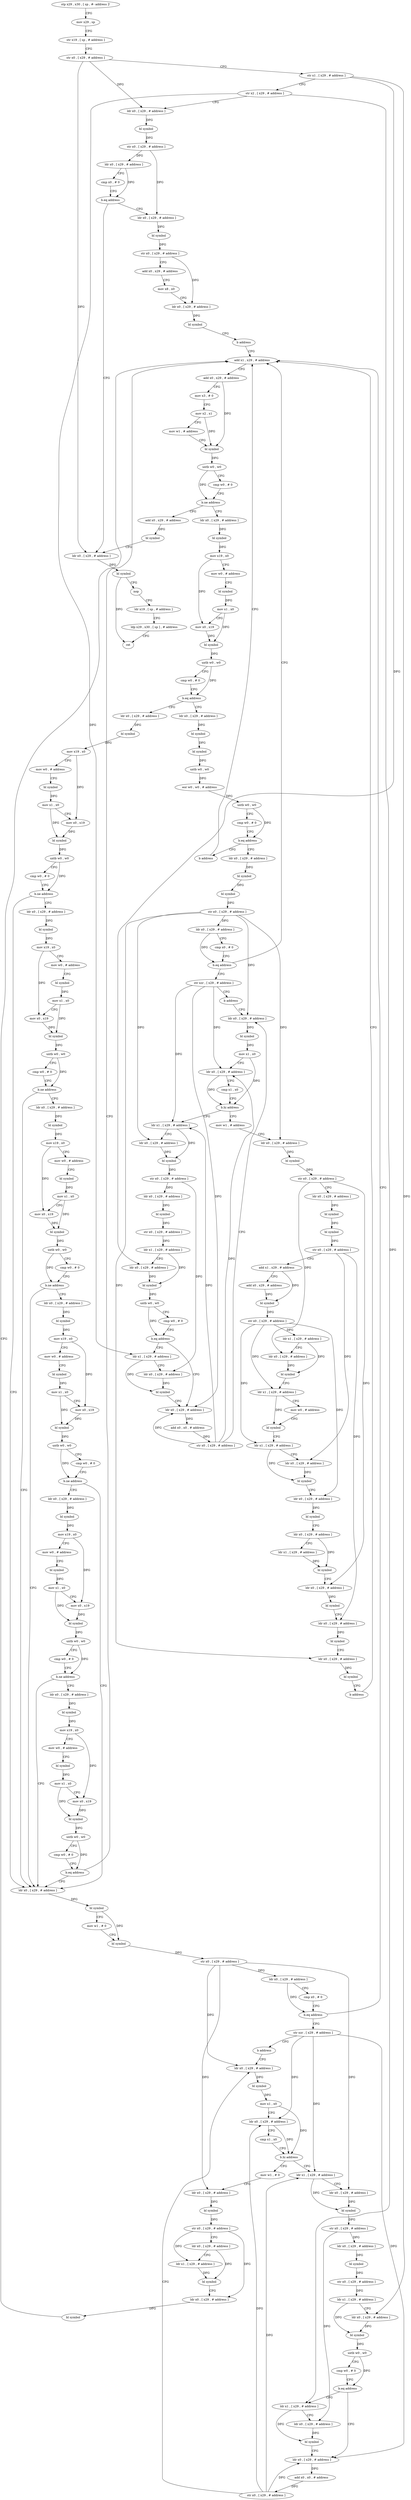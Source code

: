 digraph "func" {
"102260" [label = "stp x29 , x30 , [ sp , #- address ]!" ]
"102264" [label = "mov x29 , sp" ]
"102268" [label = "str x19 , [ sp , # address ]" ]
"102272" [label = "str x0 , [ x29 , # address ]" ]
"102276" [label = "str x1 , [ x29 , # address ]" ]
"102280" [label = "str x2 , [ x29 , # address ]" ]
"102284" [label = "ldr x0 , [ x29 , # address ]" ]
"102288" [label = "bl symbol" ]
"102292" [label = "str x0 , [ x29 , # address ]" ]
"102296" [label = "ldr x0 , [ x29 , # address ]" ]
"102300" [label = "cmp x0 , # 0" ]
"102304" [label = "b.eq address" ]
"103172" [label = "ldr x0 , [ x29 , # address ]" ]
"102308" [label = "ldr x0 , [ x29 , # address ]" ]
"103176" [label = "bl symbol" ]
"103180" [label = "nop" ]
"103184" [label = "ldr x19 , [ sp , # address ]" ]
"103188" [label = "ldp x29 , x30 , [ sp ] , # address" ]
"103192" [label = "ret" ]
"102312" [label = "bl symbol" ]
"102316" [label = "str x0 , [ x29 , # address ]" ]
"102320" [label = "add x0 , x29 , # address" ]
"102324" [label = "mov x8 , x0" ]
"102328" [label = "ldr x0 , [ x29 , # address ]" ]
"102332" [label = "bl symbol" ]
"102336" [label = "b address" ]
"103128" [label = "add x1 , x29 , # address" ]
"103132" [label = "add x0 , x29 , # address" ]
"103136" [label = "mov x3 , # 0" ]
"103140" [label = "mov x2 , x1" ]
"103144" [label = "mov w1 , # address" ]
"103148" [label = "bl symbol" ]
"103152" [label = "uxtb w0 , w0" ]
"103156" [label = "cmp w0 , # 0" ]
"103160" [label = "b.ne address" ]
"102340" [label = "ldr x0 , [ x29 , # address ]" ]
"103164" [label = "add x0 , x29 , # address" ]
"102344" [label = "bl symbol" ]
"102348" [label = "mov x19 , x0" ]
"102352" [label = "mov w0 , # address" ]
"102356" [label = "bl symbol" ]
"102360" [label = "mov x1 , x0" ]
"102364" [label = "mov x0 , x19" ]
"102368" [label = "bl symbol" ]
"102372" [label = "uxtb w0 , w0" ]
"102376" [label = "cmp w0 , # 0" ]
"102380" [label = "b.eq address" ]
"102688" [label = "ldr x0 , [ x29 , # address ]" ]
"102384" [label = "ldr x0 , [ x29 , # address ]" ]
"103168" [label = "bl symbol" ]
"102692" [label = "bl symbol" ]
"102696" [label = "mov x19 , x0" ]
"102700" [label = "mov w0 , # address" ]
"102704" [label = "bl symbol" ]
"102708" [label = "mov x1 , x0" ]
"102712" [label = "mov x0 , x19" ]
"102716" [label = "bl symbol" ]
"102720" [label = "uxtb w0 , w0" ]
"102724" [label = "cmp w0 , # 0" ]
"102728" [label = "b.ne address" ]
"102952" [label = "ldr x0 , [ x29 , # address ]" ]
"102732" [label = "ldr x0 , [ x29 , # address ]" ]
"102388" [label = "bl symbol" ]
"102392" [label = "bl symbol" ]
"102396" [label = "uxtb w0 , w0" ]
"102400" [label = "eor w0 , w0 , # address" ]
"102404" [label = "uxtb w0 , w0" ]
"102408" [label = "cmp w0 , # 0" ]
"102412" [label = "b.eq address" ]
"102420" [label = "ldr x0 , [ x29 , # address ]" ]
"102416" [label = "b address" ]
"102956" [label = "bl symbol" ]
"102960" [label = "mov w1 , # 0" ]
"102964" [label = "bl symbol" ]
"102968" [label = "str x0 , [ x29 , # address ]" ]
"102972" [label = "ldr x0 , [ x29 , # address ]" ]
"102976" [label = "cmp x0 , # 0" ]
"102980" [label = "b.eq address" ]
"102984" [label = "str xzr , [ x29 , # address ]" ]
"102736" [label = "bl symbol" ]
"102740" [label = "mov x19 , x0" ]
"102744" [label = "mov w0 , # address" ]
"102748" [label = "bl symbol" ]
"102752" [label = "mov x1 , x0" ]
"102756" [label = "mov x0 , x19" ]
"102760" [label = "bl symbol" ]
"102764" [label = "uxtb w0 , w0" ]
"102768" [label = "cmp w0 , # 0" ]
"102772" [label = "b.ne address" ]
"102776" [label = "ldr x0 , [ x29 , # address ]" ]
"102424" [label = "bl symbol" ]
"102428" [label = "bl symbol" ]
"102432" [label = "str x0 , [ x29 , # address ]" ]
"102436" [label = "ldr x0 , [ x29 , # address ]" ]
"102440" [label = "cmp x0 , # 0" ]
"102444" [label = "b.eq address" ]
"102448" [label = "str xzr , [ x29 , # address ]" ]
"102988" [label = "b address" ]
"103068" [label = "ldr x0 , [ x29 , # address ]" ]
"102780" [label = "bl symbol" ]
"102784" [label = "mov x19 , x0" ]
"102788" [label = "mov w0 , # address" ]
"102792" [label = "bl symbol" ]
"102796" [label = "mov x1 , x0" ]
"102800" [label = "mov x0 , x19" ]
"102804" [label = "bl symbol" ]
"102808" [label = "uxtb w0 , w0" ]
"102812" [label = "cmp w0 , # 0" ]
"102816" [label = "b.ne address" ]
"102820" [label = "ldr x0 , [ x29 , # address ]" ]
"102452" [label = "b address" ]
"102532" [label = "ldr x0 , [ x29 , # address ]" ]
"103072" [label = "bl symbol" ]
"103076" [label = "mov x1 , x0" ]
"103080" [label = "ldr x0 , [ x29 , # address ]" ]
"103084" [label = "cmp x1 , x0" ]
"103088" [label = "b.hi address" ]
"102992" [label = "ldr x1 , [ x29 , # address ]" ]
"103092" [label = "mov w1 , # 0" ]
"102824" [label = "bl symbol" ]
"102828" [label = "mov x19 , x0" ]
"102832" [label = "mov w0 , # address" ]
"102836" [label = "bl symbol" ]
"102840" [label = "mov x1 , x0" ]
"102844" [label = "mov x0 , x19" ]
"102848" [label = "bl symbol" ]
"102852" [label = "uxtb w0 , w0" ]
"102856" [label = "cmp w0 , # 0" ]
"102860" [label = "b.ne address" ]
"102864" [label = "ldr x0 , [ x29 , # address ]" ]
"102536" [label = "bl symbol" ]
"102540" [label = "mov x1 , x0" ]
"102544" [label = "ldr x0 , [ x29 , # address ]" ]
"102548" [label = "cmp x1 , x0" ]
"102552" [label = "b.hi address" ]
"102456" [label = "ldr x1 , [ x29 , # address ]" ]
"102556" [label = "mov w1 , # address" ]
"102996" [label = "ldr x0 , [ x29 , # address ]" ]
"103000" [label = "bl symbol" ]
"103004" [label = "str x0 , [ x29 , # address ]" ]
"103008" [label = "ldr x0 , [ x29 , # address ]" ]
"103012" [label = "bl symbol" ]
"103016" [label = "str x0 , [ x29 , # address ]" ]
"103020" [label = "ldr x1 , [ x29 , # address ]" ]
"103024" [label = "ldr x0 , [ x29 , # address ]" ]
"103028" [label = "bl symbol" ]
"103032" [label = "uxtb w0 , w0" ]
"103036" [label = "cmp w0 , # 0" ]
"103040" [label = "b.eq address" ]
"103056" [label = "ldr x0 , [ x29 , # address ]" ]
"103044" [label = "ldr x1 , [ x29 , # address ]" ]
"103096" [label = "ldr x0 , [ x29 , # address ]" ]
"103100" [label = "bl symbol" ]
"103104" [label = "str x0 , [ x29 , # address ]" ]
"103108" [label = "ldr x0 , [ x29 , # address ]" ]
"103112" [label = "ldr x1 , [ x29 , # address ]" ]
"103116" [label = "bl symbol" ]
"103120" [label = "ldr x0 , [ x29 , # address ]" ]
"103124" [label = "bl symbol" ]
"102868" [label = "bl symbol" ]
"102872" [label = "mov x19 , x0" ]
"102876" [label = "mov w0 , # address" ]
"102880" [label = "bl symbol" ]
"102884" [label = "mov x1 , x0" ]
"102888" [label = "mov x0 , x19" ]
"102892" [label = "bl symbol" ]
"102896" [label = "uxtb w0 , w0" ]
"102900" [label = "cmp w0 , # 0" ]
"102904" [label = "b.ne address" ]
"102908" [label = "ldr x0 , [ x29 , # address ]" ]
"102460" [label = "ldr x0 , [ x29 , # address ]" ]
"102464" [label = "bl symbol" ]
"102468" [label = "str x0 , [ x29 , # address ]" ]
"102472" [label = "ldr x0 , [ x29 , # address ]" ]
"102476" [label = "bl symbol" ]
"102480" [label = "str x0 , [ x29 , # address ]" ]
"102484" [label = "ldr x1 , [ x29 , # address ]" ]
"102488" [label = "ldr x0 , [ x29 , # address ]" ]
"102492" [label = "bl symbol" ]
"102496" [label = "uxtb w0 , w0" ]
"102500" [label = "cmp w0 , # 0" ]
"102504" [label = "b.eq address" ]
"102520" [label = "ldr x0 , [ x29 , # address ]" ]
"102508" [label = "ldr x1 , [ x29 , # address ]" ]
"102560" [label = "ldr x0 , [ x29 , # address ]" ]
"102564" [label = "bl symbol" ]
"102568" [label = "str x0 , [ x29 , # address ]" ]
"102572" [label = "ldr x0 , [ x29 , # address ]" ]
"102576" [label = "bl symbol" ]
"102580" [label = "bl symbol" ]
"102584" [label = "str x0 , [ x29 , # address ]" ]
"102588" [label = "add x1 , x29 , # address" ]
"102592" [label = "add x0 , x29 , # address" ]
"102596" [label = "bl symbol" ]
"102600" [label = "str x0 , [ x29 , # address ]" ]
"102604" [label = "ldr x1 , [ x29 , # address ]" ]
"102608" [label = "ldr x0 , [ x29 , # address ]" ]
"102612" [label = "bl symbol" ]
"102616" [label = "ldr x1 , [ x29 , # address ]" ]
"102620" [label = "mov w0 , # address" ]
"102624" [label = "bl symbol" ]
"102628" [label = "ldr x1 , [ x29 , # address ]" ]
"102632" [label = "ldr x0 , [ x29 , # address ]" ]
"102636" [label = "bl symbol" ]
"102640" [label = "ldr x0 , [ x29 , # address ]" ]
"102644" [label = "bl symbol" ]
"102648" [label = "ldr x0 , [ x29 , # address ]" ]
"102652" [label = "ldr x1 , [ x29 , # address ]" ]
"102656" [label = "bl symbol" ]
"102660" [label = "ldr x0 , [ x29 , # address ]" ]
"102664" [label = "bl symbol" ]
"102668" [label = "ldr x0 , [ x29 , # address ]" ]
"102672" [label = "bl symbol" ]
"102676" [label = "ldr x0 , [ x29 , # address ]" ]
"102680" [label = "bl symbol" ]
"102684" [label = "b address" ]
"103060" [label = "add x0 , x0 , # address" ]
"103064" [label = "str x0 , [ x29 , # address ]" ]
"103048" [label = "ldr x0 , [ x29 , # address ]" ]
"103052" [label = "bl symbol" ]
"102912" [label = "bl symbol" ]
"102916" [label = "mov x19 , x0" ]
"102920" [label = "mov w0 , # address" ]
"102924" [label = "bl symbol" ]
"102928" [label = "mov x1 , x0" ]
"102932" [label = "mov x0 , x19" ]
"102936" [label = "bl symbol" ]
"102940" [label = "uxtb w0 , w0" ]
"102944" [label = "cmp w0 , # 0" ]
"102948" [label = "b.eq address" ]
"102524" [label = "add x0 , x0 , # address" ]
"102528" [label = "str x0 , [ x29 , # address ]" ]
"102512" [label = "ldr x0 , [ x29 , # address ]" ]
"102516" [label = "bl symbol" ]
"102260" -> "102264" [ label = "CFG" ]
"102264" -> "102268" [ label = "CFG" ]
"102268" -> "102272" [ label = "CFG" ]
"102272" -> "102276" [ label = "CFG" ]
"102272" -> "102284" [ label = "DFG" ]
"102272" -> "103172" [ label = "DFG" ]
"102276" -> "102280" [ label = "CFG" ]
"102276" -> "103024" [ label = "DFG" ]
"102276" -> "102488" [ label = "DFG" ]
"102280" -> "102284" [ label = "CFG" ]
"102280" -> "103044" [ label = "DFG" ]
"102280" -> "102508" [ label = "DFG" ]
"102284" -> "102288" [ label = "DFG" ]
"102288" -> "102292" [ label = "DFG" ]
"102292" -> "102296" [ label = "DFG" ]
"102292" -> "102308" [ label = "DFG" ]
"102296" -> "102300" [ label = "CFG" ]
"102296" -> "102304" [ label = "DFG" ]
"102300" -> "102304" [ label = "CFG" ]
"102304" -> "103172" [ label = "CFG" ]
"102304" -> "102308" [ label = "CFG" ]
"103172" -> "103176" [ label = "DFG" ]
"102308" -> "102312" [ label = "DFG" ]
"103176" -> "103180" [ label = "CFG" ]
"103176" -> "103192" [ label = "DFG" ]
"103180" -> "103184" [ label = "CFG" ]
"103184" -> "103188" [ label = "CFG" ]
"103188" -> "103192" [ label = "CFG" ]
"102312" -> "102316" [ label = "DFG" ]
"102316" -> "102320" [ label = "CFG" ]
"102316" -> "102328" [ label = "DFG" ]
"102320" -> "102324" [ label = "CFG" ]
"102324" -> "102328" [ label = "CFG" ]
"102328" -> "102332" [ label = "DFG" ]
"102332" -> "102336" [ label = "CFG" ]
"102336" -> "103128" [ label = "CFG" ]
"103128" -> "103132" [ label = "CFG" ]
"103132" -> "103136" [ label = "CFG" ]
"103132" -> "103148" [ label = "DFG" ]
"103136" -> "103140" [ label = "CFG" ]
"103140" -> "103144" [ label = "CFG" ]
"103140" -> "103148" [ label = "DFG" ]
"103144" -> "103148" [ label = "CFG" ]
"103148" -> "103152" [ label = "DFG" ]
"103152" -> "103156" [ label = "CFG" ]
"103152" -> "103160" [ label = "DFG" ]
"103156" -> "103160" [ label = "CFG" ]
"103160" -> "102340" [ label = "CFG" ]
"103160" -> "103164" [ label = "CFG" ]
"102340" -> "102344" [ label = "DFG" ]
"103164" -> "103168" [ label = "DFG" ]
"102344" -> "102348" [ label = "DFG" ]
"102348" -> "102352" [ label = "CFG" ]
"102348" -> "102364" [ label = "DFG" ]
"102352" -> "102356" [ label = "CFG" ]
"102356" -> "102360" [ label = "DFG" ]
"102360" -> "102364" [ label = "CFG" ]
"102360" -> "102368" [ label = "DFG" ]
"102364" -> "102368" [ label = "DFG" ]
"102368" -> "102372" [ label = "DFG" ]
"102372" -> "102376" [ label = "CFG" ]
"102372" -> "102380" [ label = "DFG" ]
"102376" -> "102380" [ label = "CFG" ]
"102380" -> "102688" [ label = "CFG" ]
"102380" -> "102384" [ label = "CFG" ]
"102688" -> "102692" [ label = "DFG" ]
"102384" -> "102388" [ label = "DFG" ]
"103168" -> "103172" [ label = "CFG" ]
"102692" -> "102696" [ label = "DFG" ]
"102696" -> "102700" [ label = "CFG" ]
"102696" -> "102712" [ label = "DFG" ]
"102700" -> "102704" [ label = "CFG" ]
"102704" -> "102708" [ label = "DFG" ]
"102708" -> "102712" [ label = "CFG" ]
"102708" -> "102716" [ label = "DFG" ]
"102712" -> "102716" [ label = "DFG" ]
"102716" -> "102720" [ label = "DFG" ]
"102720" -> "102724" [ label = "CFG" ]
"102720" -> "102728" [ label = "DFG" ]
"102724" -> "102728" [ label = "CFG" ]
"102728" -> "102952" [ label = "CFG" ]
"102728" -> "102732" [ label = "CFG" ]
"102952" -> "102956" [ label = "DFG" ]
"102732" -> "102736" [ label = "DFG" ]
"102388" -> "102392" [ label = "DFG" ]
"102392" -> "102396" [ label = "DFG" ]
"102396" -> "102400" [ label = "DFG" ]
"102400" -> "102404" [ label = "DFG" ]
"102404" -> "102408" [ label = "CFG" ]
"102404" -> "102412" [ label = "DFG" ]
"102408" -> "102412" [ label = "CFG" ]
"102412" -> "102420" [ label = "CFG" ]
"102412" -> "102416" [ label = "CFG" ]
"102420" -> "102424" [ label = "DFG" ]
"102416" -> "103128" [ label = "CFG" ]
"102956" -> "102960" [ label = "CFG" ]
"102956" -> "102964" [ label = "DFG" ]
"102960" -> "102964" [ label = "CFG" ]
"102964" -> "102968" [ label = "DFG" ]
"102968" -> "102972" [ label = "DFG" ]
"102968" -> "103068" [ label = "DFG" ]
"102968" -> "102996" [ label = "DFG" ]
"102968" -> "103096" [ label = "DFG" ]
"102972" -> "102976" [ label = "CFG" ]
"102972" -> "102980" [ label = "DFG" ]
"102976" -> "102980" [ label = "CFG" ]
"102980" -> "103128" [ label = "CFG" ]
"102980" -> "102984" [ label = "CFG" ]
"102984" -> "102988" [ label = "CFG" ]
"102984" -> "103080" [ label = "DFG" ]
"102984" -> "102992" [ label = "DFG" ]
"102984" -> "103056" [ label = "DFG" ]
"102736" -> "102740" [ label = "DFG" ]
"102740" -> "102744" [ label = "CFG" ]
"102740" -> "102756" [ label = "DFG" ]
"102744" -> "102748" [ label = "CFG" ]
"102748" -> "102752" [ label = "DFG" ]
"102752" -> "102756" [ label = "CFG" ]
"102752" -> "102760" [ label = "DFG" ]
"102756" -> "102760" [ label = "DFG" ]
"102760" -> "102764" [ label = "DFG" ]
"102764" -> "102768" [ label = "CFG" ]
"102764" -> "102772" [ label = "DFG" ]
"102768" -> "102772" [ label = "CFG" ]
"102772" -> "102952" [ label = "CFG" ]
"102772" -> "102776" [ label = "CFG" ]
"102776" -> "102780" [ label = "DFG" ]
"102424" -> "102428" [ label = "DFG" ]
"102428" -> "102432" [ label = "DFG" ]
"102432" -> "102436" [ label = "DFG" ]
"102432" -> "102532" [ label = "DFG" ]
"102432" -> "102460" [ label = "DFG" ]
"102432" -> "102560" [ label = "DFG" ]
"102432" -> "102676" [ label = "DFG" ]
"102436" -> "102440" [ label = "CFG" ]
"102436" -> "102444" [ label = "DFG" ]
"102440" -> "102444" [ label = "CFG" ]
"102444" -> "103128" [ label = "CFG" ]
"102444" -> "102448" [ label = "CFG" ]
"102448" -> "102452" [ label = "CFG" ]
"102448" -> "102544" [ label = "DFG" ]
"102448" -> "102456" [ label = "DFG" ]
"102448" -> "102520" [ label = "DFG" ]
"102988" -> "103068" [ label = "CFG" ]
"103068" -> "103072" [ label = "DFG" ]
"102780" -> "102784" [ label = "DFG" ]
"102784" -> "102788" [ label = "CFG" ]
"102784" -> "102800" [ label = "DFG" ]
"102788" -> "102792" [ label = "CFG" ]
"102792" -> "102796" [ label = "DFG" ]
"102796" -> "102800" [ label = "CFG" ]
"102796" -> "102804" [ label = "DFG" ]
"102800" -> "102804" [ label = "DFG" ]
"102804" -> "102808" [ label = "DFG" ]
"102808" -> "102812" [ label = "CFG" ]
"102808" -> "102816" [ label = "DFG" ]
"102812" -> "102816" [ label = "CFG" ]
"102816" -> "102952" [ label = "CFG" ]
"102816" -> "102820" [ label = "CFG" ]
"102820" -> "102824" [ label = "DFG" ]
"102452" -> "102532" [ label = "CFG" ]
"102532" -> "102536" [ label = "DFG" ]
"103072" -> "103076" [ label = "DFG" ]
"103076" -> "103080" [ label = "CFG" ]
"103076" -> "103088" [ label = "DFG" ]
"103080" -> "103084" [ label = "CFG" ]
"103080" -> "103088" [ label = "DFG" ]
"103084" -> "103088" [ label = "CFG" ]
"103088" -> "102992" [ label = "CFG" ]
"103088" -> "103092" [ label = "CFG" ]
"102992" -> "102996" [ label = "CFG" ]
"102992" -> "103000" [ label = "DFG" ]
"103092" -> "103096" [ label = "CFG" ]
"102824" -> "102828" [ label = "DFG" ]
"102828" -> "102832" [ label = "CFG" ]
"102828" -> "102844" [ label = "DFG" ]
"102832" -> "102836" [ label = "CFG" ]
"102836" -> "102840" [ label = "DFG" ]
"102840" -> "102844" [ label = "CFG" ]
"102840" -> "102848" [ label = "DFG" ]
"102844" -> "102848" [ label = "DFG" ]
"102848" -> "102852" [ label = "DFG" ]
"102852" -> "102856" [ label = "CFG" ]
"102852" -> "102860" [ label = "DFG" ]
"102856" -> "102860" [ label = "CFG" ]
"102860" -> "102952" [ label = "CFG" ]
"102860" -> "102864" [ label = "CFG" ]
"102864" -> "102868" [ label = "DFG" ]
"102536" -> "102540" [ label = "DFG" ]
"102540" -> "102544" [ label = "CFG" ]
"102540" -> "102552" [ label = "DFG" ]
"102544" -> "102548" [ label = "CFG" ]
"102544" -> "102552" [ label = "DFG" ]
"102548" -> "102552" [ label = "CFG" ]
"102552" -> "102456" [ label = "CFG" ]
"102552" -> "102556" [ label = "CFG" ]
"102456" -> "102460" [ label = "CFG" ]
"102456" -> "102464" [ label = "DFG" ]
"102556" -> "102560" [ label = "CFG" ]
"102996" -> "103000" [ label = "DFG" ]
"103000" -> "103004" [ label = "DFG" ]
"103004" -> "103008" [ label = "DFG" ]
"103004" -> "103048" [ label = "DFG" ]
"103008" -> "103012" [ label = "DFG" ]
"103012" -> "103016" [ label = "DFG" ]
"103016" -> "103020" [ label = "DFG" ]
"103020" -> "103024" [ label = "CFG" ]
"103020" -> "103028" [ label = "DFG" ]
"103024" -> "103028" [ label = "DFG" ]
"103028" -> "103032" [ label = "DFG" ]
"103032" -> "103036" [ label = "CFG" ]
"103032" -> "103040" [ label = "DFG" ]
"103036" -> "103040" [ label = "CFG" ]
"103040" -> "103056" [ label = "CFG" ]
"103040" -> "103044" [ label = "CFG" ]
"103056" -> "103060" [ label = "DFG" ]
"103044" -> "103048" [ label = "CFG" ]
"103044" -> "103052" [ label = "DFG" ]
"103096" -> "103100" [ label = "DFG" ]
"103100" -> "103104" [ label = "DFG" ]
"103104" -> "103108" [ label = "CFG" ]
"103104" -> "103112" [ label = "DFG" ]
"103104" -> "103120" [ label = "DFG" ]
"103108" -> "103112" [ label = "CFG" ]
"103108" -> "103116" [ label = "DFG" ]
"103112" -> "103116" [ label = "DFG" ]
"103116" -> "103120" [ label = "CFG" ]
"103120" -> "103124" [ label = "DFG" ]
"103124" -> "103128" [ label = "CFG" ]
"102868" -> "102872" [ label = "DFG" ]
"102872" -> "102876" [ label = "CFG" ]
"102872" -> "102888" [ label = "DFG" ]
"102876" -> "102880" [ label = "CFG" ]
"102880" -> "102884" [ label = "DFG" ]
"102884" -> "102888" [ label = "CFG" ]
"102884" -> "102892" [ label = "DFG" ]
"102888" -> "102892" [ label = "DFG" ]
"102892" -> "102896" [ label = "DFG" ]
"102896" -> "102900" [ label = "CFG" ]
"102896" -> "102904" [ label = "DFG" ]
"102900" -> "102904" [ label = "CFG" ]
"102904" -> "102952" [ label = "CFG" ]
"102904" -> "102908" [ label = "CFG" ]
"102908" -> "102912" [ label = "DFG" ]
"102460" -> "102464" [ label = "DFG" ]
"102464" -> "102468" [ label = "DFG" ]
"102468" -> "102472" [ label = "DFG" ]
"102468" -> "102512" [ label = "DFG" ]
"102472" -> "102476" [ label = "DFG" ]
"102476" -> "102480" [ label = "DFG" ]
"102480" -> "102484" [ label = "DFG" ]
"102484" -> "102488" [ label = "CFG" ]
"102484" -> "102492" [ label = "DFG" ]
"102488" -> "102492" [ label = "DFG" ]
"102492" -> "102496" [ label = "DFG" ]
"102496" -> "102500" [ label = "CFG" ]
"102496" -> "102504" [ label = "DFG" ]
"102500" -> "102504" [ label = "CFG" ]
"102504" -> "102520" [ label = "CFG" ]
"102504" -> "102508" [ label = "CFG" ]
"102520" -> "102524" [ label = "DFG" ]
"102508" -> "102512" [ label = "CFG" ]
"102508" -> "102516" [ label = "DFG" ]
"102560" -> "102564" [ label = "DFG" ]
"102564" -> "102568" [ label = "DFG" ]
"102568" -> "102572" [ label = "CFG" ]
"102568" -> "102608" [ label = "DFG" ]
"102568" -> "102660" [ label = "DFG" ]
"102572" -> "102576" [ label = "DFG" ]
"102576" -> "102580" [ label = "DFG" ]
"102580" -> "102584" [ label = "DFG" ]
"102584" -> "102588" [ label = "CFG" ]
"102584" -> "102632" [ label = "DFG" ]
"102584" -> "102668" [ label = "DFG" ]
"102588" -> "102592" [ label = "CFG" ]
"102588" -> "102596" [ label = "DFG" ]
"102592" -> "102596" [ label = "DFG" ]
"102596" -> "102600" [ label = "DFG" ]
"102600" -> "102604" [ label = "DFG" ]
"102600" -> "102616" [ label = "DFG" ]
"102600" -> "102628" [ label = "DFG" ]
"102600" -> "102640" [ label = "DFG" ]
"102604" -> "102608" [ label = "CFG" ]
"102604" -> "102612" [ label = "DFG" ]
"102608" -> "102612" [ label = "DFG" ]
"102612" -> "102616" [ label = "CFG" ]
"102616" -> "102620" [ label = "CFG" ]
"102616" -> "102624" [ label = "DFG" ]
"102620" -> "102624" [ label = "CFG" ]
"102624" -> "102628" [ label = "CFG" ]
"102628" -> "102632" [ label = "CFG" ]
"102628" -> "102636" [ label = "DFG" ]
"102632" -> "102636" [ label = "DFG" ]
"102636" -> "102640" [ label = "CFG" ]
"102640" -> "102644" [ label = "DFG" ]
"102644" -> "102648" [ label = "CFG" ]
"102648" -> "102652" [ label = "CFG" ]
"102648" -> "102656" [ label = "DFG" ]
"102652" -> "102656" [ label = "DFG" ]
"102656" -> "102660" [ label = "CFG" ]
"102660" -> "102664" [ label = "DFG" ]
"102664" -> "102668" [ label = "CFG" ]
"102668" -> "102672" [ label = "DFG" ]
"102672" -> "102676" [ label = "CFG" ]
"102676" -> "102680" [ label = "DFG" ]
"102680" -> "102684" [ label = "CFG" ]
"102684" -> "103128" [ label = "CFG" ]
"103060" -> "103064" [ label = "DFG" ]
"103064" -> "103068" [ label = "CFG" ]
"103064" -> "103080" [ label = "DFG" ]
"103064" -> "102992" [ label = "DFG" ]
"103064" -> "103056" [ label = "DFG" ]
"103048" -> "103052" [ label = "DFG" ]
"103052" -> "103056" [ label = "CFG" ]
"102912" -> "102916" [ label = "DFG" ]
"102916" -> "102920" [ label = "CFG" ]
"102916" -> "102932" [ label = "DFG" ]
"102920" -> "102924" [ label = "CFG" ]
"102924" -> "102928" [ label = "DFG" ]
"102928" -> "102932" [ label = "CFG" ]
"102928" -> "102936" [ label = "DFG" ]
"102932" -> "102936" [ label = "DFG" ]
"102936" -> "102940" [ label = "DFG" ]
"102940" -> "102944" [ label = "CFG" ]
"102940" -> "102948" [ label = "DFG" ]
"102944" -> "102948" [ label = "CFG" ]
"102948" -> "103128" [ label = "CFG" ]
"102948" -> "102952" [ label = "CFG" ]
"102524" -> "102528" [ label = "DFG" ]
"102528" -> "102532" [ label = "CFG" ]
"102528" -> "102544" [ label = "DFG" ]
"102528" -> "102456" [ label = "DFG" ]
"102528" -> "102520" [ label = "DFG" ]
"102512" -> "102516" [ label = "DFG" ]
"102516" -> "102520" [ label = "CFG" ]
}
